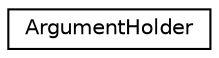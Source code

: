 digraph "Graphical Class Hierarchy"
{
 // LATEX_PDF_SIZE
  edge [fontname="Helvetica",fontsize="10",labelfontname="Helvetica",labelfontsize="10"];
  node [fontname="Helvetica",fontsize="10",shape=record];
  rankdir="LR";
  Node0 [label="ArgumentHolder",height=0.2,width=0.4,color="black", fillcolor="white", style="filled",URL="$classoperations__research_1_1_argument_holder.html",tooltip="Argument Holder: useful when visiting a model."];
}

